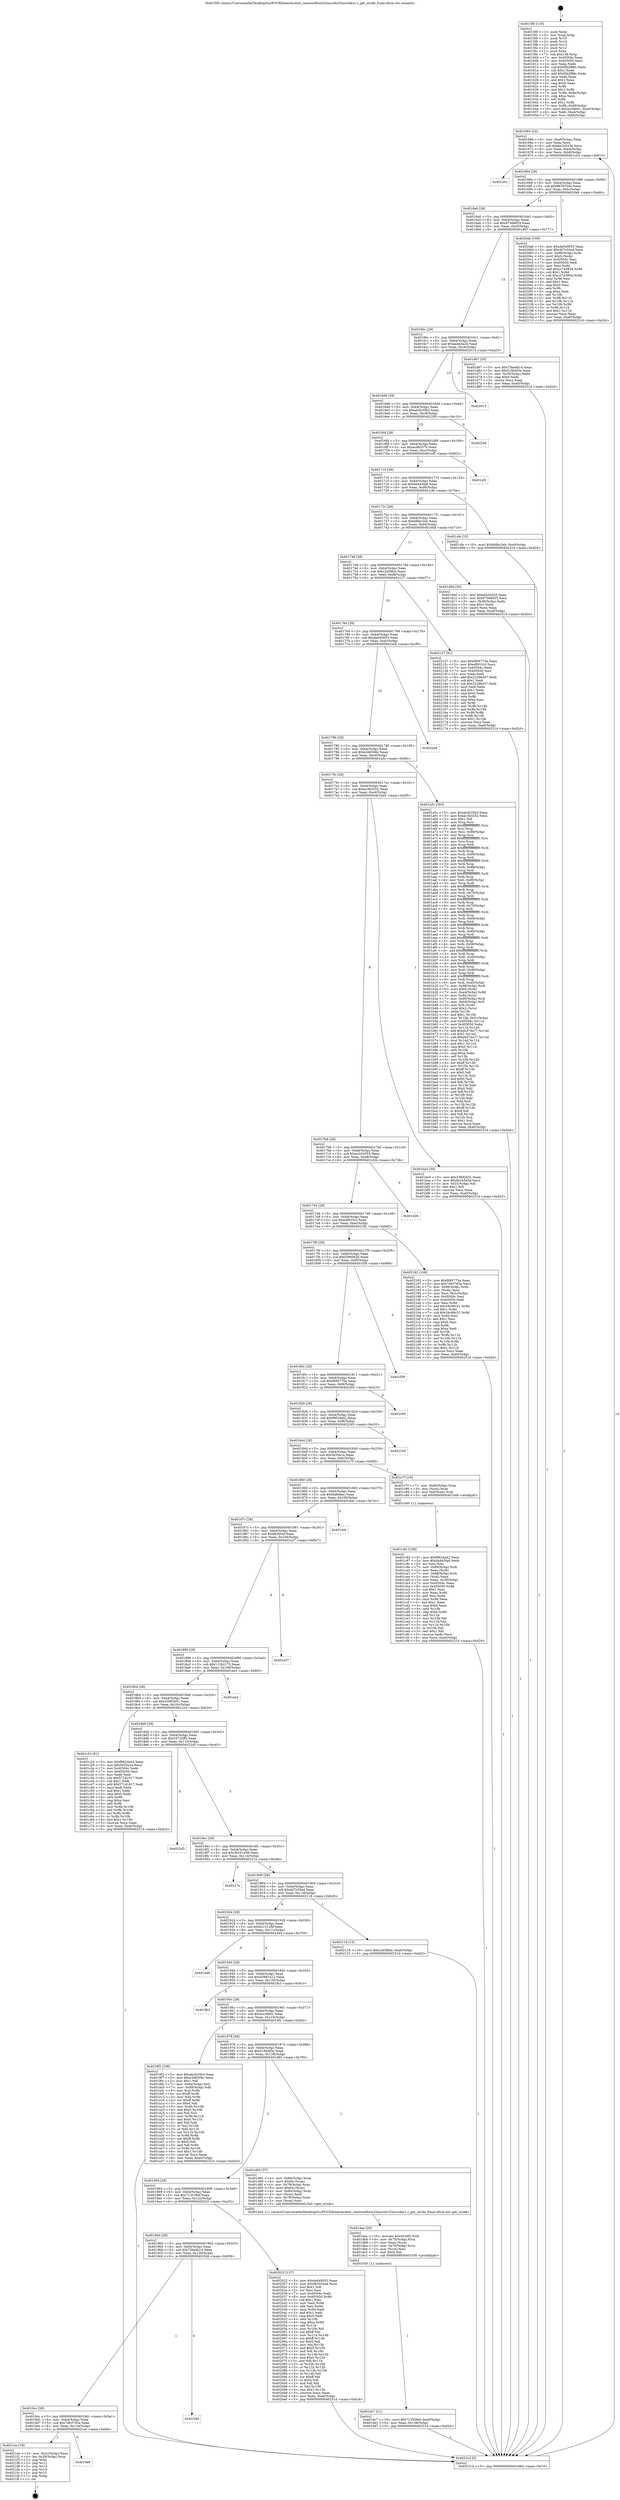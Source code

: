 digraph "0x4015f0" {
  label = "0x4015f0 (/mnt/c/Users/mathe/Desktop/tcc/POCII/binaries/extr_reactosdllwin32msvidc32msvideo1.c_get_stride_Final-ollvm.out::main(0))"
  labelloc = "t"
  node[shape=record]

  Entry [label="",width=0.3,height=0.3,shape=circle,fillcolor=black,style=filled]
  "0x401664" [label="{
     0x401664 [32]\l
     | [instrs]\l
     &nbsp;&nbsp;0x401664 \<+6\>: mov -0xa0(%rbp),%eax\l
     &nbsp;&nbsp;0x40166a \<+2\>: mov %eax,%ecx\l
     &nbsp;&nbsp;0x40166c \<+6\>: sub $0x8a1b543d,%ecx\l
     &nbsp;&nbsp;0x401672 \<+6\>: mov %eax,-0xb4(%rbp)\l
     &nbsp;&nbsp;0x401678 \<+6\>: mov %ecx,-0xb8(%rbp)\l
     &nbsp;&nbsp;0x40167e \<+6\>: je 0000000000401c03 \<main+0x613\>\l
  }"]
  "0x401c03" [label="{
     0x401c03\l
  }", style=dashed]
  "0x401684" [label="{
     0x401684 [28]\l
     | [instrs]\l
     &nbsp;&nbsp;0x401684 \<+5\>: jmp 0000000000401689 \<main+0x99\>\l
     &nbsp;&nbsp;0x401689 \<+6\>: mov -0xb4(%rbp),%eax\l
     &nbsp;&nbsp;0x40168f \<+5\>: sub $0x963553a4,%eax\l
     &nbsp;&nbsp;0x401694 \<+6\>: mov %eax,-0xbc(%rbp)\l
     &nbsp;&nbsp;0x40169a \<+6\>: je 00000000004020ab \<main+0xabb\>\l
  }"]
  Exit [label="",width=0.3,height=0.3,shape=circle,fillcolor=black,style=filled,peripheries=2]
  "0x4020ab" [label="{
     0x4020ab [109]\l
     | [instrs]\l
     &nbsp;&nbsp;0x4020ab \<+5\>: mov $0xda040053,%eax\l
     &nbsp;&nbsp;0x4020b0 \<+5\>: mov $0x407c55ed,%ecx\l
     &nbsp;&nbsp;0x4020b5 \<+7\>: mov -0x98(%rbp),%rdx\l
     &nbsp;&nbsp;0x4020bc \<+6\>: movl $0x0,(%rdx)\l
     &nbsp;&nbsp;0x4020c2 \<+7\>: mov 0x40504c,%esi\l
     &nbsp;&nbsp;0x4020c9 \<+7\>: mov 0x405050,%edi\l
     &nbsp;&nbsp;0x4020d0 \<+3\>: mov %esi,%r8d\l
     &nbsp;&nbsp;0x4020d3 \<+7\>: add $0xcc743934,%r8d\l
     &nbsp;&nbsp;0x4020da \<+4\>: sub $0x1,%r8d\l
     &nbsp;&nbsp;0x4020de \<+7\>: sub $0xcc743934,%r8d\l
     &nbsp;&nbsp;0x4020e5 \<+4\>: imul %r8d,%esi\l
     &nbsp;&nbsp;0x4020e9 \<+3\>: and $0x1,%esi\l
     &nbsp;&nbsp;0x4020ec \<+3\>: cmp $0x0,%esi\l
     &nbsp;&nbsp;0x4020ef \<+4\>: sete %r9b\l
     &nbsp;&nbsp;0x4020f3 \<+3\>: cmp $0xa,%edi\l
     &nbsp;&nbsp;0x4020f6 \<+4\>: setl %r10b\l
     &nbsp;&nbsp;0x4020fa \<+3\>: mov %r9b,%r11b\l
     &nbsp;&nbsp;0x4020fd \<+3\>: and %r10b,%r11b\l
     &nbsp;&nbsp;0x402100 \<+3\>: xor %r10b,%r9b\l
     &nbsp;&nbsp;0x402103 \<+3\>: or %r9b,%r11b\l
     &nbsp;&nbsp;0x402106 \<+4\>: test $0x1,%r11b\l
     &nbsp;&nbsp;0x40210a \<+3\>: cmovne %ecx,%eax\l
     &nbsp;&nbsp;0x40210d \<+6\>: mov %eax,-0xa0(%rbp)\l
     &nbsp;&nbsp;0x402113 \<+5\>: jmp 000000000040231d \<main+0xd2d\>\l
  }"]
  "0x4016a0" [label="{
     0x4016a0 [28]\l
     | [instrs]\l
     &nbsp;&nbsp;0x4016a0 \<+5\>: jmp 00000000004016a5 \<main+0xb5\>\l
     &nbsp;&nbsp;0x4016a5 \<+6\>: mov -0xb4(%rbp),%eax\l
     &nbsp;&nbsp;0x4016ab \<+5\>: sub $0x97568653,%eax\l
     &nbsp;&nbsp;0x4016b0 \<+6\>: mov %eax,-0xc0(%rbp)\l
     &nbsp;&nbsp;0x4016b6 \<+6\>: je 0000000000401d67 \<main+0x777\>\l
  }"]
  "0x4019e8" [label="{
     0x4019e8\l
  }", style=dashed]
  "0x401d67" [label="{
     0x401d67 [30]\l
     | [instrs]\l
     &nbsp;&nbsp;0x401d67 \<+5\>: mov $0x75be4b14,%eax\l
     &nbsp;&nbsp;0x401d6c \<+5\>: mov $0x516b4f3e,%ecx\l
     &nbsp;&nbsp;0x401d71 \<+3\>: mov -0x30(%rbp),%edx\l
     &nbsp;&nbsp;0x401d74 \<+3\>: cmp $0x0,%edx\l
     &nbsp;&nbsp;0x401d77 \<+3\>: cmove %ecx,%eax\l
     &nbsp;&nbsp;0x401d7a \<+6\>: mov %eax,-0xa0(%rbp)\l
     &nbsp;&nbsp;0x401d80 \<+5\>: jmp 000000000040231d \<main+0xd2d\>\l
  }"]
  "0x4016bc" [label="{
     0x4016bc [28]\l
     | [instrs]\l
     &nbsp;&nbsp;0x4016bc \<+5\>: jmp 00000000004016c1 \<main+0xd1\>\l
     &nbsp;&nbsp;0x4016c1 \<+6\>: mov -0xb4(%rbp),%eax\l
     &nbsp;&nbsp;0x4016c7 \<+5\>: sub $0xaa4b3a2b,%eax\l
     &nbsp;&nbsp;0x4016cc \<+6\>: mov %eax,-0xc4(%rbp)\l
     &nbsp;&nbsp;0x4016d2 \<+6\>: je 0000000000402013 \<main+0xa23\>\l
  }"]
  "0x4021ee" [label="{
     0x4021ee [18]\l
     | [instrs]\l
     &nbsp;&nbsp;0x4021ee \<+3\>: mov -0x2c(%rbp),%eax\l
     &nbsp;&nbsp;0x4021f1 \<+4\>: lea -0x28(%rbp),%rsp\l
     &nbsp;&nbsp;0x4021f5 \<+1\>: pop %rbx\l
     &nbsp;&nbsp;0x4021f6 \<+2\>: pop %r12\l
     &nbsp;&nbsp;0x4021f8 \<+2\>: pop %r13\l
     &nbsp;&nbsp;0x4021fa \<+2\>: pop %r14\l
     &nbsp;&nbsp;0x4021fc \<+2\>: pop %r15\l
     &nbsp;&nbsp;0x4021fe \<+1\>: pop %rbp\l
     &nbsp;&nbsp;0x4021ff \<+1\>: ret\l
  }"]
  "0x402013" [label="{
     0x402013\l
  }", style=dashed]
  "0x4016d8" [label="{
     0x4016d8 [28]\l
     | [instrs]\l
     &nbsp;&nbsp;0x4016d8 \<+5\>: jmp 00000000004016dd \<main+0xed\>\l
     &nbsp;&nbsp;0x4016dd \<+6\>: mov -0xb4(%rbp),%eax\l
     &nbsp;&nbsp;0x4016e3 \<+5\>: sub $0xab2b35b3,%eax\l
     &nbsp;&nbsp;0x4016e8 \<+6\>: mov %eax,-0xc8(%rbp)\l
     &nbsp;&nbsp;0x4016ee \<+6\>: je 0000000000402200 \<main+0xc10\>\l
  }"]
  "0x4019cc" [label="{
     0x4019cc [28]\l
     | [instrs]\l
     &nbsp;&nbsp;0x4019cc \<+5\>: jmp 00000000004019d1 \<main+0x3e1\>\l
     &nbsp;&nbsp;0x4019d1 \<+6\>: mov -0xb4(%rbp),%eax\l
     &nbsp;&nbsp;0x4019d7 \<+5\>: sub $0x7d63763a,%eax\l
     &nbsp;&nbsp;0x4019dc \<+6\>: mov %eax,-0x134(%rbp)\l
     &nbsp;&nbsp;0x4019e2 \<+6\>: je 00000000004021ee \<main+0xbfe\>\l
  }"]
  "0x402200" [label="{
     0x402200\l
  }", style=dashed]
  "0x4016f4" [label="{
     0x4016f4 [28]\l
     | [instrs]\l
     &nbsp;&nbsp;0x4016f4 \<+5\>: jmp 00000000004016f9 \<main+0x109\>\l
     &nbsp;&nbsp;0x4016f9 \<+6\>: mov -0xb4(%rbp),%eax\l
     &nbsp;&nbsp;0x4016ff \<+5\>: sub $0xacdb537b,%eax\l
     &nbsp;&nbsp;0x401704 \<+6\>: mov %eax,-0xcc(%rbp)\l
     &nbsp;&nbsp;0x40170a \<+6\>: je 0000000000401ef2 \<main+0x902\>\l
  }"]
  "0x401f49" [label="{
     0x401f49\l
  }", style=dashed]
  "0x401ef2" [label="{
     0x401ef2\l
  }", style=dashed]
  "0x401710" [label="{
     0x401710 [28]\l
     | [instrs]\l
     &nbsp;&nbsp;0x401710 \<+5\>: jmp 0000000000401715 \<main+0x125\>\l
     &nbsp;&nbsp;0x401715 \<+6\>: mov -0xb4(%rbp),%eax\l
     &nbsp;&nbsp;0x40171b \<+5\>: sub $0xbb443fa8,%eax\l
     &nbsp;&nbsp;0x401720 \<+6\>: mov %eax,-0xd0(%rbp)\l
     &nbsp;&nbsp;0x401726 \<+6\>: je 0000000000401cfe \<main+0x70e\>\l
  }"]
  "0x4019b0" [label="{
     0x4019b0 [28]\l
     | [instrs]\l
     &nbsp;&nbsp;0x4019b0 \<+5\>: jmp 00000000004019b5 \<main+0x3c5\>\l
     &nbsp;&nbsp;0x4019b5 \<+6\>: mov -0xb4(%rbp),%eax\l
     &nbsp;&nbsp;0x4019bb \<+5\>: sub $0x75be4b14,%eax\l
     &nbsp;&nbsp;0x4019c0 \<+6\>: mov %eax,-0x130(%rbp)\l
     &nbsp;&nbsp;0x4019c6 \<+6\>: je 0000000000401f49 \<main+0x959\>\l
  }"]
  "0x401cfe" [label="{
     0x401cfe [15]\l
     | [instrs]\l
     &nbsp;&nbsp;0x401cfe \<+10\>: movl $0xbfdbc2eb,-0xa0(%rbp)\l
     &nbsp;&nbsp;0x401d08 \<+5\>: jmp 000000000040231d \<main+0xd2d\>\l
  }"]
  "0x40172c" [label="{
     0x40172c [28]\l
     | [instrs]\l
     &nbsp;&nbsp;0x40172c \<+5\>: jmp 0000000000401731 \<main+0x141\>\l
     &nbsp;&nbsp;0x401731 \<+6\>: mov -0xb4(%rbp),%eax\l
     &nbsp;&nbsp;0x401737 \<+5\>: sub $0xbfdbc2eb,%eax\l
     &nbsp;&nbsp;0x40173c \<+6\>: mov %eax,-0xd4(%rbp)\l
     &nbsp;&nbsp;0x401742 \<+6\>: je 0000000000401d0d \<main+0x71d\>\l
  }"]
  "0x402022" [label="{
     0x402022 [137]\l
     | [instrs]\l
     &nbsp;&nbsp;0x402022 \<+5\>: mov $0xda040053,%eax\l
     &nbsp;&nbsp;0x402027 \<+5\>: mov $0x963553a4,%ecx\l
     &nbsp;&nbsp;0x40202c \<+2\>: mov $0x1,%dl\l
     &nbsp;&nbsp;0x40202e \<+2\>: xor %esi,%esi\l
     &nbsp;&nbsp;0x402030 \<+7\>: mov 0x40504c,%edi\l
     &nbsp;&nbsp;0x402037 \<+8\>: mov 0x405050,%r8d\l
     &nbsp;&nbsp;0x40203f \<+3\>: sub $0x1,%esi\l
     &nbsp;&nbsp;0x402042 \<+3\>: mov %edi,%r9d\l
     &nbsp;&nbsp;0x402045 \<+3\>: add %esi,%r9d\l
     &nbsp;&nbsp;0x402048 \<+4\>: imul %r9d,%edi\l
     &nbsp;&nbsp;0x40204c \<+3\>: and $0x1,%edi\l
     &nbsp;&nbsp;0x40204f \<+3\>: cmp $0x0,%edi\l
     &nbsp;&nbsp;0x402052 \<+4\>: sete %r10b\l
     &nbsp;&nbsp;0x402056 \<+4\>: cmp $0xa,%r8d\l
     &nbsp;&nbsp;0x40205a \<+4\>: setl %r11b\l
     &nbsp;&nbsp;0x40205e \<+3\>: mov %r10b,%bl\l
     &nbsp;&nbsp;0x402061 \<+3\>: xor $0xff,%bl\l
     &nbsp;&nbsp;0x402064 \<+3\>: mov %r11b,%r14b\l
     &nbsp;&nbsp;0x402067 \<+4\>: xor $0xff,%r14b\l
     &nbsp;&nbsp;0x40206b \<+3\>: xor $0x0,%dl\l
     &nbsp;&nbsp;0x40206e \<+3\>: mov %bl,%r15b\l
     &nbsp;&nbsp;0x402071 \<+4\>: and $0x0,%r15b\l
     &nbsp;&nbsp;0x402075 \<+3\>: and %dl,%r10b\l
     &nbsp;&nbsp;0x402078 \<+3\>: mov %r14b,%r12b\l
     &nbsp;&nbsp;0x40207b \<+4\>: and $0x0,%r12b\l
     &nbsp;&nbsp;0x40207f \<+3\>: and %dl,%r11b\l
     &nbsp;&nbsp;0x402082 \<+3\>: or %r10b,%r15b\l
     &nbsp;&nbsp;0x402085 \<+3\>: or %r11b,%r12b\l
     &nbsp;&nbsp;0x402088 \<+3\>: xor %r12b,%r15b\l
     &nbsp;&nbsp;0x40208b \<+3\>: or %r14b,%bl\l
     &nbsp;&nbsp;0x40208e \<+3\>: xor $0xff,%bl\l
     &nbsp;&nbsp;0x402091 \<+3\>: or $0x0,%dl\l
     &nbsp;&nbsp;0x402094 \<+2\>: and %dl,%bl\l
     &nbsp;&nbsp;0x402096 \<+3\>: or %bl,%r15b\l
     &nbsp;&nbsp;0x402099 \<+4\>: test $0x1,%r15b\l
     &nbsp;&nbsp;0x40209d \<+3\>: cmovne %ecx,%eax\l
     &nbsp;&nbsp;0x4020a0 \<+6\>: mov %eax,-0xa0(%rbp)\l
     &nbsp;&nbsp;0x4020a6 \<+5\>: jmp 000000000040231d \<main+0xd2d\>\l
  }"]
  "0x401d0d" [label="{
     0x401d0d [30]\l
     | [instrs]\l
     &nbsp;&nbsp;0x401d0d \<+5\>: mov $0xecb54555,%eax\l
     &nbsp;&nbsp;0x401d12 \<+5\>: mov $0x97568653,%ecx\l
     &nbsp;&nbsp;0x401d17 \<+3\>: mov -0x30(%rbp),%edx\l
     &nbsp;&nbsp;0x401d1a \<+3\>: cmp $0x1,%edx\l
     &nbsp;&nbsp;0x401d1d \<+3\>: cmovl %ecx,%eax\l
     &nbsp;&nbsp;0x401d20 \<+6\>: mov %eax,-0xa0(%rbp)\l
     &nbsp;&nbsp;0x401d26 \<+5\>: jmp 000000000040231d \<main+0xd2d\>\l
  }"]
  "0x401748" [label="{
     0x401748 [28]\l
     | [instrs]\l
     &nbsp;&nbsp;0x401748 \<+5\>: jmp 000000000040174d \<main+0x15d\>\l
     &nbsp;&nbsp;0x40174d \<+6\>: mov -0xb4(%rbp),%eax\l
     &nbsp;&nbsp;0x401753 \<+5\>: sub $0xc2458fce,%eax\l
     &nbsp;&nbsp;0x401758 \<+6\>: mov %eax,-0xd8(%rbp)\l
     &nbsp;&nbsp;0x40175e \<+6\>: je 0000000000402127 \<main+0xb37\>\l
  }"]
  "0x401dc7" [label="{
     0x401dc7 [21]\l
     | [instrs]\l
     &nbsp;&nbsp;0x401dc7 \<+10\>: movl $0x713539ef,-0xa0(%rbp)\l
     &nbsp;&nbsp;0x401dd1 \<+6\>: mov %eax,-0x138(%rbp)\l
     &nbsp;&nbsp;0x401dd7 \<+5\>: jmp 000000000040231d \<main+0xd2d\>\l
  }"]
  "0x402127" [label="{
     0x402127 [91]\l
     | [instrs]\l
     &nbsp;&nbsp;0x402127 \<+5\>: mov $0xf695775a,%eax\l
     &nbsp;&nbsp;0x40212c \<+5\>: mov $0xef001fc3,%ecx\l
     &nbsp;&nbsp;0x402131 \<+7\>: mov 0x40504c,%edx\l
     &nbsp;&nbsp;0x402138 \<+7\>: mov 0x405050,%esi\l
     &nbsp;&nbsp;0x40213f \<+2\>: mov %edx,%edi\l
     &nbsp;&nbsp;0x402141 \<+6\>: add $0x22296d37,%edi\l
     &nbsp;&nbsp;0x402147 \<+3\>: sub $0x1,%edi\l
     &nbsp;&nbsp;0x40214a \<+6\>: sub $0x22296d37,%edi\l
     &nbsp;&nbsp;0x402150 \<+3\>: imul %edi,%edx\l
     &nbsp;&nbsp;0x402153 \<+3\>: and $0x1,%edx\l
     &nbsp;&nbsp;0x402156 \<+3\>: cmp $0x0,%edx\l
     &nbsp;&nbsp;0x402159 \<+4\>: sete %r8b\l
     &nbsp;&nbsp;0x40215d \<+3\>: cmp $0xa,%esi\l
     &nbsp;&nbsp;0x402160 \<+4\>: setl %r9b\l
     &nbsp;&nbsp;0x402164 \<+3\>: mov %r8b,%r10b\l
     &nbsp;&nbsp;0x402167 \<+3\>: and %r9b,%r10b\l
     &nbsp;&nbsp;0x40216a \<+3\>: xor %r9b,%r8b\l
     &nbsp;&nbsp;0x40216d \<+3\>: or %r8b,%r10b\l
     &nbsp;&nbsp;0x402170 \<+4\>: test $0x1,%r10b\l
     &nbsp;&nbsp;0x402174 \<+3\>: cmovne %ecx,%eax\l
     &nbsp;&nbsp;0x402177 \<+6\>: mov %eax,-0xa0(%rbp)\l
     &nbsp;&nbsp;0x40217d \<+5\>: jmp 000000000040231d \<main+0xd2d\>\l
  }"]
  "0x401764" [label="{
     0x401764 [28]\l
     | [instrs]\l
     &nbsp;&nbsp;0x401764 \<+5\>: jmp 0000000000401769 \<main+0x179\>\l
     &nbsp;&nbsp;0x401769 \<+6\>: mov -0xb4(%rbp),%eax\l
     &nbsp;&nbsp;0x40176f \<+5\>: sub $0xda040053,%eax\l
     &nbsp;&nbsp;0x401774 \<+6\>: mov %eax,-0xdc(%rbp)\l
     &nbsp;&nbsp;0x40177a \<+6\>: je 00000000004022e9 \<main+0xcf9\>\l
  }"]
  "0x401daa" [label="{
     0x401daa [29]\l
     | [instrs]\l
     &nbsp;&nbsp;0x401daa \<+10\>: movabs $0x4030f2,%rdi\l
     &nbsp;&nbsp;0x401db4 \<+4\>: mov -0x70(%rbp),%rcx\l
     &nbsp;&nbsp;0x401db8 \<+2\>: mov %eax,(%rcx)\l
     &nbsp;&nbsp;0x401dba \<+4\>: mov -0x70(%rbp),%rcx\l
     &nbsp;&nbsp;0x401dbe \<+2\>: mov (%rcx),%esi\l
     &nbsp;&nbsp;0x401dc0 \<+2\>: mov $0x0,%al\l
     &nbsp;&nbsp;0x401dc2 \<+5\>: call 0000000000401030 \<printf@plt\>\l
     | [calls]\l
     &nbsp;&nbsp;0x401030 \{1\} (unknown)\l
  }"]
  "0x4022e9" [label="{
     0x4022e9\l
  }", style=dashed]
  "0x401780" [label="{
     0x401780 [28]\l
     | [instrs]\l
     &nbsp;&nbsp;0x401780 \<+5\>: jmp 0000000000401785 \<main+0x195\>\l
     &nbsp;&nbsp;0x401785 \<+6\>: mov -0xb4(%rbp),%eax\l
     &nbsp;&nbsp;0x40178b \<+5\>: sub $0xe3d6506c,%eax\l
     &nbsp;&nbsp;0x401790 \<+6\>: mov %eax,-0xe0(%rbp)\l
     &nbsp;&nbsp;0x401796 \<+6\>: je 0000000000401a5c \<main+0x46c\>\l
  }"]
  "0x401994" [label="{
     0x401994 [28]\l
     | [instrs]\l
     &nbsp;&nbsp;0x401994 \<+5\>: jmp 0000000000401999 \<main+0x3a9\>\l
     &nbsp;&nbsp;0x401999 \<+6\>: mov -0xb4(%rbp),%eax\l
     &nbsp;&nbsp;0x40199f \<+5\>: sub $0x713539ef,%eax\l
     &nbsp;&nbsp;0x4019a4 \<+6\>: mov %eax,-0x12c(%rbp)\l
     &nbsp;&nbsp;0x4019aa \<+6\>: je 0000000000402022 \<main+0xa32\>\l
  }"]
  "0x401a5c" [label="{
     0x401a5c [393]\l
     | [instrs]\l
     &nbsp;&nbsp;0x401a5c \<+5\>: mov $0xab2b35b3,%eax\l
     &nbsp;&nbsp;0x401a61 \<+5\>: mov $0xec3b3252,%ecx\l
     &nbsp;&nbsp;0x401a66 \<+2\>: mov $0x1,%dl\l
     &nbsp;&nbsp;0x401a68 \<+3\>: mov %rsp,%rsi\l
     &nbsp;&nbsp;0x401a6b \<+4\>: add $0xfffffffffffffff0,%rsi\l
     &nbsp;&nbsp;0x401a6f \<+3\>: mov %rsi,%rsp\l
     &nbsp;&nbsp;0x401a72 \<+7\>: mov %rsi,-0x98(%rbp)\l
     &nbsp;&nbsp;0x401a79 \<+3\>: mov %rsp,%rsi\l
     &nbsp;&nbsp;0x401a7c \<+4\>: add $0xfffffffffffffff0,%rsi\l
     &nbsp;&nbsp;0x401a80 \<+3\>: mov %rsi,%rsp\l
     &nbsp;&nbsp;0x401a83 \<+3\>: mov %rsp,%rdi\l
     &nbsp;&nbsp;0x401a86 \<+4\>: add $0xfffffffffffffff0,%rdi\l
     &nbsp;&nbsp;0x401a8a \<+3\>: mov %rdi,%rsp\l
     &nbsp;&nbsp;0x401a8d \<+7\>: mov %rdi,-0x90(%rbp)\l
     &nbsp;&nbsp;0x401a94 \<+3\>: mov %rsp,%rdi\l
     &nbsp;&nbsp;0x401a97 \<+4\>: add $0xfffffffffffffff0,%rdi\l
     &nbsp;&nbsp;0x401a9b \<+3\>: mov %rdi,%rsp\l
     &nbsp;&nbsp;0x401a9e \<+7\>: mov %rdi,-0x88(%rbp)\l
     &nbsp;&nbsp;0x401aa5 \<+3\>: mov %rsp,%rdi\l
     &nbsp;&nbsp;0x401aa8 \<+4\>: add $0xfffffffffffffff0,%rdi\l
     &nbsp;&nbsp;0x401aac \<+3\>: mov %rdi,%rsp\l
     &nbsp;&nbsp;0x401aaf \<+4\>: mov %rdi,-0x80(%rbp)\l
     &nbsp;&nbsp;0x401ab3 \<+3\>: mov %rsp,%rdi\l
     &nbsp;&nbsp;0x401ab6 \<+4\>: add $0xfffffffffffffff0,%rdi\l
     &nbsp;&nbsp;0x401aba \<+3\>: mov %rdi,%rsp\l
     &nbsp;&nbsp;0x401abd \<+4\>: mov %rdi,-0x78(%rbp)\l
     &nbsp;&nbsp;0x401ac1 \<+3\>: mov %rsp,%rdi\l
     &nbsp;&nbsp;0x401ac4 \<+4\>: add $0xfffffffffffffff0,%rdi\l
     &nbsp;&nbsp;0x401ac8 \<+3\>: mov %rdi,%rsp\l
     &nbsp;&nbsp;0x401acb \<+4\>: mov %rdi,-0x70(%rbp)\l
     &nbsp;&nbsp;0x401acf \<+3\>: mov %rsp,%rdi\l
     &nbsp;&nbsp;0x401ad2 \<+4\>: add $0xfffffffffffffff0,%rdi\l
     &nbsp;&nbsp;0x401ad6 \<+3\>: mov %rdi,%rsp\l
     &nbsp;&nbsp;0x401ad9 \<+4\>: mov %rdi,-0x68(%rbp)\l
     &nbsp;&nbsp;0x401add \<+3\>: mov %rsp,%rdi\l
     &nbsp;&nbsp;0x401ae0 \<+4\>: add $0xfffffffffffffff0,%rdi\l
     &nbsp;&nbsp;0x401ae4 \<+3\>: mov %rdi,%rsp\l
     &nbsp;&nbsp;0x401ae7 \<+4\>: mov %rdi,-0x60(%rbp)\l
     &nbsp;&nbsp;0x401aeb \<+3\>: mov %rsp,%rdi\l
     &nbsp;&nbsp;0x401aee \<+4\>: add $0xfffffffffffffff0,%rdi\l
     &nbsp;&nbsp;0x401af2 \<+3\>: mov %rdi,%rsp\l
     &nbsp;&nbsp;0x401af5 \<+4\>: mov %rdi,-0x58(%rbp)\l
     &nbsp;&nbsp;0x401af9 \<+3\>: mov %rsp,%rdi\l
     &nbsp;&nbsp;0x401afc \<+4\>: add $0xfffffffffffffff0,%rdi\l
     &nbsp;&nbsp;0x401b00 \<+3\>: mov %rdi,%rsp\l
     &nbsp;&nbsp;0x401b03 \<+4\>: mov %rdi,-0x50(%rbp)\l
     &nbsp;&nbsp;0x401b07 \<+3\>: mov %rsp,%rdi\l
     &nbsp;&nbsp;0x401b0a \<+4\>: add $0xfffffffffffffff0,%rdi\l
     &nbsp;&nbsp;0x401b0e \<+3\>: mov %rdi,%rsp\l
     &nbsp;&nbsp;0x401b11 \<+4\>: mov %rdi,-0x48(%rbp)\l
     &nbsp;&nbsp;0x401b15 \<+3\>: mov %rsp,%rdi\l
     &nbsp;&nbsp;0x401b18 \<+4\>: add $0xfffffffffffffff0,%rdi\l
     &nbsp;&nbsp;0x401b1c \<+3\>: mov %rdi,%rsp\l
     &nbsp;&nbsp;0x401b1f \<+4\>: mov %rdi,-0x40(%rbp)\l
     &nbsp;&nbsp;0x401b23 \<+7\>: mov -0x98(%rbp),%rdi\l
     &nbsp;&nbsp;0x401b2a \<+6\>: movl $0x0,(%rdi)\l
     &nbsp;&nbsp;0x401b30 \<+7\>: mov -0xa4(%rbp),%r8d\l
     &nbsp;&nbsp;0x401b37 \<+3\>: mov %r8d,(%rsi)\l
     &nbsp;&nbsp;0x401b3a \<+7\>: mov -0x90(%rbp),%rdi\l
     &nbsp;&nbsp;0x401b41 \<+7\>: mov -0xb0(%rbp),%r9\l
     &nbsp;&nbsp;0x401b48 \<+3\>: mov %r9,(%rdi)\l
     &nbsp;&nbsp;0x401b4b \<+3\>: cmpl $0x2,(%rsi)\l
     &nbsp;&nbsp;0x401b4e \<+4\>: setne %r10b\l
     &nbsp;&nbsp;0x401b52 \<+4\>: and $0x1,%r10b\l
     &nbsp;&nbsp;0x401b56 \<+4\>: mov %r10b,-0x31(%rbp)\l
     &nbsp;&nbsp;0x401b5a \<+8\>: mov 0x40504c,%r11d\l
     &nbsp;&nbsp;0x401b62 \<+7\>: mov 0x405050,%ebx\l
     &nbsp;&nbsp;0x401b69 \<+3\>: mov %r11d,%r14d\l
     &nbsp;&nbsp;0x401b6c \<+7\>: add $0xeb574a77,%r14d\l
     &nbsp;&nbsp;0x401b73 \<+4\>: sub $0x1,%r14d\l
     &nbsp;&nbsp;0x401b77 \<+7\>: sub $0xeb574a77,%r14d\l
     &nbsp;&nbsp;0x401b7e \<+4\>: imul %r14d,%r11d\l
     &nbsp;&nbsp;0x401b82 \<+4\>: and $0x1,%r11d\l
     &nbsp;&nbsp;0x401b86 \<+4\>: cmp $0x0,%r11d\l
     &nbsp;&nbsp;0x401b8a \<+4\>: sete %r10b\l
     &nbsp;&nbsp;0x401b8e \<+3\>: cmp $0xa,%ebx\l
     &nbsp;&nbsp;0x401b91 \<+4\>: setl %r15b\l
     &nbsp;&nbsp;0x401b95 \<+3\>: mov %r10b,%r12b\l
     &nbsp;&nbsp;0x401b98 \<+4\>: xor $0xff,%r12b\l
     &nbsp;&nbsp;0x401b9c \<+3\>: mov %r15b,%r13b\l
     &nbsp;&nbsp;0x401b9f \<+4\>: xor $0xff,%r13b\l
     &nbsp;&nbsp;0x401ba3 \<+3\>: xor $0x0,%dl\l
     &nbsp;&nbsp;0x401ba6 \<+3\>: mov %r12b,%sil\l
     &nbsp;&nbsp;0x401ba9 \<+4\>: and $0x0,%sil\l
     &nbsp;&nbsp;0x401bad \<+3\>: and %dl,%r10b\l
     &nbsp;&nbsp;0x401bb0 \<+3\>: mov %r13b,%dil\l
     &nbsp;&nbsp;0x401bb3 \<+4\>: and $0x0,%dil\l
     &nbsp;&nbsp;0x401bb7 \<+3\>: and %dl,%r15b\l
     &nbsp;&nbsp;0x401bba \<+3\>: or %r10b,%sil\l
     &nbsp;&nbsp;0x401bbd \<+3\>: or %r15b,%dil\l
     &nbsp;&nbsp;0x401bc0 \<+3\>: xor %dil,%sil\l
     &nbsp;&nbsp;0x401bc3 \<+3\>: or %r13b,%r12b\l
     &nbsp;&nbsp;0x401bc6 \<+4\>: xor $0xff,%r12b\l
     &nbsp;&nbsp;0x401bca \<+3\>: or $0x0,%dl\l
     &nbsp;&nbsp;0x401bcd \<+3\>: and %dl,%r12b\l
     &nbsp;&nbsp;0x401bd0 \<+3\>: or %r12b,%sil\l
     &nbsp;&nbsp;0x401bd3 \<+4\>: test $0x1,%sil\l
     &nbsp;&nbsp;0x401bd7 \<+3\>: cmovne %ecx,%eax\l
     &nbsp;&nbsp;0x401bda \<+6\>: mov %eax,-0xa0(%rbp)\l
     &nbsp;&nbsp;0x401be0 \<+5\>: jmp 000000000040231d \<main+0xd2d\>\l
  }"]
  "0x40179c" [label="{
     0x40179c [28]\l
     | [instrs]\l
     &nbsp;&nbsp;0x40179c \<+5\>: jmp 00000000004017a1 \<main+0x1b1\>\l
     &nbsp;&nbsp;0x4017a1 \<+6\>: mov -0xb4(%rbp),%eax\l
     &nbsp;&nbsp;0x4017a7 \<+5\>: sub $0xec3b3252,%eax\l
     &nbsp;&nbsp;0x4017ac \<+6\>: mov %eax,-0xe4(%rbp)\l
     &nbsp;&nbsp;0x4017b2 \<+6\>: je 0000000000401be5 \<main+0x5f5\>\l
  }"]
  "0x401d85" [label="{
     0x401d85 [37]\l
     | [instrs]\l
     &nbsp;&nbsp;0x401d85 \<+4\>: mov -0x80(%rbp),%rax\l
     &nbsp;&nbsp;0x401d89 \<+6\>: movl $0x64,(%rax)\l
     &nbsp;&nbsp;0x401d8f \<+4\>: mov -0x78(%rbp),%rax\l
     &nbsp;&nbsp;0x401d93 \<+6\>: movl $0x64,(%rax)\l
     &nbsp;&nbsp;0x401d99 \<+4\>: mov -0x80(%rbp),%rax\l
     &nbsp;&nbsp;0x401d9d \<+2\>: mov (%rax),%edi\l
     &nbsp;&nbsp;0x401d9f \<+4\>: mov -0x78(%rbp),%rax\l
     &nbsp;&nbsp;0x401da3 \<+2\>: mov (%rax),%esi\l
     &nbsp;&nbsp;0x401da5 \<+5\>: call 00000000004015a0 \<get_stride\>\l
     | [calls]\l
     &nbsp;&nbsp;0x4015a0 \{1\} (/mnt/c/Users/mathe/Desktop/tcc/POCII/binaries/extr_reactosdllwin32msvidc32msvideo1.c_get_stride_Final-ollvm.out::get_stride)\l
  }"]
  "0x401be5" [label="{
     0x401be5 [30]\l
     | [instrs]\l
     &nbsp;&nbsp;0x401be5 \<+5\>: mov $0x23892b51,%eax\l
     &nbsp;&nbsp;0x401bea \<+5\>: mov $0x8a1b543d,%ecx\l
     &nbsp;&nbsp;0x401bef \<+3\>: mov -0x31(%rbp),%dl\l
     &nbsp;&nbsp;0x401bf2 \<+3\>: test $0x1,%dl\l
     &nbsp;&nbsp;0x401bf5 \<+3\>: cmovne %ecx,%eax\l
     &nbsp;&nbsp;0x401bf8 \<+6\>: mov %eax,-0xa0(%rbp)\l
     &nbsp;&nbsp;0x401bfe \<+5\>: jmp 000000000040231d \<main+0xd2d\>\l
  }"]
  "0x4017b8" [label="{
     0x4017b8 [28]\l
     | [instrs]\l
     &nbsp;&nbsp;0x4017b8 \<+5\>: jmp 00000000004017bd \<main+0x1cd\>\l
     &nbsp;&nbsp;0x4017bd \<+6\>: mov -0xb4(%rbp),%eax\l
     &nbsp;&nbsp;0x4017c3 \<+5\>: sub $0xecb54555,%eax\l
     &nbsp;&nbsp;0x4017c8 \<+6\>: mov %eax,-0xe8(%rbp)\l
     &nbsp;&nbsp;0x4017ce \<+6\>: je 0000000000401d2b \<main+0x73b\>\l
  }"]
  "0x401c92" [label="{
     0x401c92 [108]\l
     | [instrs]\l
     &nbsp;&nbsp;0x401c92 \<+5\>: mov $0xf9624a42,%ecx\l
     &nbsp;&nbsp;0x401c97 \<+5\>: mov $0xbb443fa8,%edx\l
     &nbsp;&nbsp;0x401c9c \<+2\>: xor %esi,%esi\l
     &nbsp;&nbsp;0x401c9e \<+7\>: mov -0x88(%rbp),%rdi\l
     &nbsp;&nbsp;0x401ca5 \<+2\>: mov %eax,(%rdi)\l
     &nbsp;&nbsp;0x401ca7 \<+7\>: mov -0x88(%rbp),%rdi\l
     &nbsp;&nbsp;0x401cae \<+2\>: mov (%rdi),%eax\l
     &nbsp;&nbsp;0x401cb0 \<+3\>: mov %eax,-0x30(%rbp)\l
     &nbsp;&nbsp;0x401cb3 \<+7\>: mov 0x40504c,%eax\l
     &nbsp;&nbsp;0x401cba \<+8\>: mov 0x405050,%r8d\l
     &nbsp;&nbsp;0x401cc2 \<+3\>: sub $0x1,%esi\l
     &nbsp;&nbsp;0x401cc5 \<+3\>: mov %eax,%r9d\l
     &nbsp;&nbsp;0x401cc8 \<+3\>: add %esi,%r9d\l
     &nbsp;&nbsp;0x401ccb \<+4\>: imul %r9d,%eax\l
     &nbsp;&nbsp;0x401ccf \<+3\>: and $0x1,%eax\l
     &nbsp;&nbsp;0x401cd2 \<+3\>: cmp $0x0,%eax\l
     &nbsp;&nbsp;0x401cd5 \<+4\>: sete %r10b\l
     &nbsp;&nbsp;0x401cd9 \<+4\>: cmp $0xa,%r8d\l
     &nbsp;&nbsp;0x401cdd \<+4\>: setl %r11b\l
     &nbsp;&nbsp;0x401ce1 \<+3\>: mov %r10b,%bl\l
     &nbsp;&nbsp;0x401ce4 \<+3\>: and %r11b,%bl\l
     &nbsp;&nbsp;0x401ce7 \<+3\>: xor %r11b,%r10b\l
     &nbsp;&nbsp;0x401cea \<+3\>: or %r10b,%bl\l
     &nbsp;&nbsp;0x401ced \<+3\>: test $0x1,%bl\l
     &nbsp;&nbsp;0x401cf0 \<+3\>: cmovne %edx,%ecx\l
     &nbsp;&nbsp;0x401cf3 \<+6\>: mov %ecx,-0xa0(%rbp)\l
     &nbsp;&nbsp;0x401cf9 \<+5\>: jmp 000000000040231d \<main+0xd2d\>\l
  }"]
  "0x401d2b" [label="{
     0x401d2b\l
  }", style=dashed]
  "0x4017d4" [label="{
     0x4017d4 [28]\l
     | [instrs]\l
     &nbsp;&nbsp;0x4017d4 \<+5\>: jmp 00000000004017d9 \<main+0x1e9\>\l
     &nbsp;&nbsp;0x4017d9 \<+6\>: mov -0xb4(%rbp),%eax\l
     &nbsp;&nbsp;0x4017df \<+5\>: sub $0xef001fc3,%eax\l
     &nbsp;&nbsp;0x4017e4 \<+6\>: mov %eax,-0xec(%rbp)\l
     &nbsp;&nbsp;0x4017ea \<+6\>: je 0000000000402182 \<main+0xb92\>\l
  }"]
  "0x4015f0" [label="{
     0x4015f0 [116]\l
     | [instrs]\l
     &nbsp;&nbsp;0x4015f0 \<+1\>: push %rbp\l
     &nbsp;&nbsp;0x4015f1 \<+3\>: mov %rsp,%rbp\l
     &nbsp;&nbsp;0x4015f4 \<+2\>: push %r15\l
     &nbsp;&nbsp;0x4015f6 \<+2\>: push %r14\l
     &nbsp;&nbsp;0x4015f8 \<+2\>: push %r13\l
     &nbsp;&nbsp;0x4015fa \<+2\>: push %r12\l
     &nbsp;&nbsp;0x4015fc \<+1\>: push %rbx\l
     &nbsp;&nbsp;0x4015fd \<+7\>: sub $0x138,%rsp\l
     &nbsp;&nbsp;0x401604 \<+7\>: mov 0x40504c,%eax\l
     &nbsp;&nbsp;0x40160b \<+7\>: mov 0x405050,%ecx\l
     &nbsp;&nbsp;0x401612 \<+2\>: mov %eax,%edx\l
     &nbsp;&nbsp;0x401614 \<+6\>: sub $0xf5b2f88c,%edx\l
     &nbsp;&nbsp;0x40161a \<+3\>: sub $0x1,%edx\l
     &nbsp;&nbsp;0x40161d \<+6\>: add $0xf5b2f88c,%edx\l
     &nbsp;&nbsp;0x401623 \<+3\>: imul %edx,%eax\l
     &nbsp;&nbsp;0x401626 \<+3\>: and $0x1,%eax\l
     &nbsp;&nbsp;0x401629 \<+3\>: cmp $0x0,%eax\l
     &nbsp;&nbsp;0x40162c \<+4\>: sete %r8b\l
     &nbsp;&nbsp;0x401630 \<+4\>: and $0x1,%r8b\l
     &nbsp;&nbsp;0x401634 \<+7\>: mov %r8b,-0x9a(%rbp)\l
     &nbsp;&nbsp;0x40163b \<+3\>: cmp $0xa,%ecx\l
     &nbsp;&nbsp;0x40163e \<+4\>: setl %r8b\l
     &nbsp;&nbsp;0x401642 \<+4\>: and $0x1,%r8b\l
     &nbsp;&nbsp;0x401646 \<+7\>: mov %r8b,-0x99(%rbp)\l
     &nbsp;&nbsp;0x40164d \<+10\>: movl $0x4cc0fe91,-0xa0(%rbp)\l
     &nbsp;&nbsp;0x401657 \<+6\>: mov %edi,-0xa4(%rbp)\l
     &nbsp;&nbsp;0x40165d \<+7\>: mov %rsi,-0xb0(%rbp)\l
  }"]
  "0x402182" [label="{
     0x402182 [108]\l
     | [instrs]\l
     &nbsp;&nbsp;0x402182 \<+5\>: mov $0xf695775a,%eax\l
     &nbsp;&nbsp;0x402187 \<+5\>: mov $0x7d63763a,%ecx\l
     &nbsp;&nbsp;0x40218c \<+7\>: mov -0x98(%rbp),%rdx\l
     &nbsp;&nbsp;0x402193 \<+2\>: mov (%rdx),%esi\l
     &nbsp;&nbsp;0x402195 \<+3\>: mov %esi,-0x2c(%rbp)\l
     &nbsp;&nbsp;0x402198 \<+7\>: mov 0x40504c,%esi\l
     &nbsp;&nbsp;0x40219f \<+7\>: mov 0x405050,%edi\l
     &nbsp;&nbsp;0x4021a6 \<+3\>: mov %esi,%r8d\l
     &nbsp;&nbsp;0x4021a9 \<+7\>: add $0x34c98c31,%r8d\l
     &nbsp;&nbsp;0x4021b0 \<+4\>: sub $0x1,%r8d\l
     &nbsp;&nbsp;0x4021b4 \<+7\>: sub $0x34c98c31,%r8d\l
     &nbsp;&nbsp;0x4021bb \<+4\>: imul %r8d,%esi\l
     &nbsp;&nbsp;0x4021bf \<+3\>: and $0x1,%esi\l
     &nbsp;&nbsp;0x4021c2 \<+3\>: cmp $0x0,%esi\l
     &nbsp;&nbsp;0x4021c5 \<+4\>: sete %r9b\l
     &nbsp;&nbsp;0x4021c9 \<+3\>: cmp $0xa,%edi\l
     &nbsp;&nbsp;0x4021cc \<+4\>: setl %r10b\l
     &nbsp;&nbsp;0x4021d0 \<+3\>: mov %r9b,%r11b\l
     &nbsp;&nbsp;0x4021d3 \<+3\>: and %r10b,%r11b\l
     &nbsp;&nbsp;0x4021d6 \<+3\>: xor %r10b,%r9b\l
     &nbsp;&nbsp;0x4021d9 \<+3\>: or %r9b,%r11b\l
     &nbsp;&nbsp;0x4021dc \<+4\>: test $0x1,%r11b\l
     &nbsp;&nbsp;0x4021e0 \<+3\>: cmovne %ecx,%eax\l
     &nbsp;&nbsp;0x4021e3 \<+6\>: mov %eax,-0xa0(%rbp)\l
     &nbsp;&nbsp;0x4021e9 \<+5\>: jmp 000000000040231d \<main+0xd2d\>\l
  }"]
  "0x4017f0" [label="{
     0x4017f0 [28]\l
     | [instrs]\l
     &nbsp;&nbsp;0x4017f0 \<+5\>: jmp 00000000004017f5 \<main+0x205\>\l
     &nbsp;&nbsp;0x4017f5 \<+6\>: mov -0xb4(%rbp),%eax\l
     &nbsp;&nbsp;0x4017fb \<+5\>: sub $0xf3960626,%eax\l
     &nbsp;&nbsp;0x401800 \<+6\>: mov %eax,-0xf0(%rbp)\l
     &nbsp;&nbsp;0x401806 \<+6\>: je 0000000000401f58 \<main+0x968\>\l
  }"]
  "0x40231d" [label="{
     0x40231d [5]\l
     | [instrs]\l
     &nbsp;&nbsp;0x40231d \<+5\>: jmp 0000000000401664 \<main+0x74\>\l
  }"]
  "0x401f58" [label="{
     0x401f58\l
  }", style=dashed]
  "0x40180c" [label="{
     0x40180c [28]\l
     | [instrs]\l
     &nbsp;&nbsp;0x40180c \<+5\>: jmp 0000000000401811 \<main+0x221\>\l
     &nbsp;&nbsp;0x401811 \<+6\>: mov -0xb4(%rbp),%eax\l
     &nbsp;&nbsp;0x401817 \<+5\>: sub $0xf695775a,%eax\l
     &nbsp;&nbsp;0x40181c \<+6\>: mov %eax,-0xf4(%rbp)\l
     &nbsp;&nbsp;0x401822 \<+6\>: je 0000000000402305 \<main+0xd15\>\l
  }"]
  "0x401978" [label="{
     0x401978 [28]\l
     | [instrs]\l
     &nbsp;&nbsp;0x401978 \<+5\>: jmp 000000000040197d \<main+0x38d\>\l
     &nbsp;&nbsp;0x40197d \<+6\>: mov -0xb4(%rbp),%eax\l
     &nbsp;&nbsp;0x401983 \<+5\>: sub $0x516b4f3e,%eax\l
     &nbsp;&nbsp;0x401988 \<+6\>: mov %eax,-0x128(%rbp)\l
     &nbsp;&nbsp;0x40198e \<+6\>: je 0000000000401d85 \<main+0x795\>\l
  }"]
  "0x402305" [label="{
     0x402305\l
  }", style=dashed]
  "0x401828" [label="{
     0x401828 [28]\l
     | [instrs]\l
     &nbsp;&nbsp;0x401828 \<+5\>: jmp 000000000040182d \<main+0x23d\>\l
     &nbsp;&nbsp;0x40182d \<+6\>: mov -0xb4(%rbp),%eax\l
     &nbsp;&nbsp;0x401833 \<+5\>: sub $0xf9624a42,%eax\l
     &nbsp;&nbsp;0x401838 \<+6\>: mov %eax,-0xf8(%rbp)\l
     &nbsp;&nbsp;0x40183e \<+6\>: je 0000000000402245 \<main+0xc55\>\l
  }"]
  "0x4019f2" [label="{
     0x4019f2 [106]\l
     | [instrs]\l
     &nbsp;&nbsp;0x4019f2 \<+5\>: mov $0xab2b35b3,%eax\l
     &nbsp;&nbsp;0x4019f7 \<+5\>: mov $0xe3d6506c,%ecx\l
     &nbsp;&nbsp;0x4019fc \<+2\>: mov $0x1,%dl\l
     &nbsp;&nbsp;0x4019fe \<+7\>: mov -0x9a(%rbp),%sil\l
     &nbsp;&nbsp;0x401a05 \<+7\>: mov -0x99(%rbp),%dil\l
     &nbsp;&nbsp;0x401a0c \<+3\>: mov %sil,%r8b\l
     &nbsp;&nbsp;0x401a0f \<+4\>: xor $0xff,%r8b\l
     &nbsp;&nbsp;0x401a13 \<+3\>: mov %dil,%r9b\l
     &nbsp;&nbsp;0x401a16 \<+4\>: xor $0xff,%r9b\l
     &nbsp;&nbsp;0x401a1a \<+3\>: xor $0x0,%dl\l
     &nbsp;&nbsp;0x401a1d \<+3\>: mov %r8b,%r10b\l
     &nbsp;&nbsp;0x401a20 \<+4\>: and $0x0,%r10b\l
     &nbsp;&nbsp;0x401a24 \<+3\>: and %dl,%sil\l
     &nbsp;&nbsp;0x401a27 \<+3\>: mov %r9b,%r11b\l
     &nbsp;&nbsp;0x401a2a \<+4\>: and $0x0,%r11b\l
     &nbsp;&nbsp;0x401a2e \<+3\>: and %dl,%dil\l
     &nbsp;&nbsp;0x401a31 \<+3\>: or %sil,%r10b\l
     &nbsp;&nbsp;0x401a34 \<+3\>: or %dil,%r11b\l
     &nbsp;&nbsp;0x401a37 \<+3\>: xor %r11b,%r10b\l
     &nbsp;&nbsp;0x401a3a \<+3\>: or %r9b,%r8b\l
     &nbsp;&nbsp;0x401a3d \<+4\>: xor $0xff,%r8b\l
     &nbsp;&nbsp;0x401a41 \<+3\>: or $0x0,%dl\l
     &nbsp;&nbsp;0x401a44 \<+3\>: and %dl,%r8b\l
     &nbsp;&nbsp;0x401a47 \<+3\>: or %r8b,%r10b\l
     &nbsp;&nbsp;0x401a4a \<+4\>: test $0x1,%r10b\l
     &nbsp;&nbsp;0x401a4e \<+3\>: cmovne %ecx,%eax\l
     &nbsp;&nbsp;0x401a51 \<+6\>: mov %eax,-0xa0(%rbp)\l
     &nbsp;&nbsp;0x401a57 \<+5\>: jmp 000000000040231d \<main+0xd2d\>\l
  }"]
  "0x402245" [label="{
     0x402245\l
  }", style=dashed]
  "0x401844" [label="{
     0x401844 [28]\l
     | [instrs]\l
     &nbsp;&nbsp;0x401844 \<+5\>: jmp 0000000000401849 \<main+0x259\>\l
     &nbsp;&nbsp;0x401849 \<+6\>: mov -0xb4(%rbp),%eax\l
     &nbsp;&nbsp;0x40184f \<+5\>: sub $0x5d35e1a,%eax\l
     &nbsp;&nbsp;0x401854 \<+6\>: mov %eax,-0xfc(%rbp)\l
     &nbsp;&nbsp;0x40185a \<+6\>: je 0000000000401c7f \<main+0x68f\>\l
  }"]
  "0x40195c" [label="{
     0x40195c [28]\l
     | [instrs]\l
     &nbsp;&nbsp;0x40195c \<+5\>: jmp 0000000000401961 \<main+0x371\>\l
     &nbsp;&nbsp;0x401961 \<+6\>: mov -0xb4(%rbp),%eax\l
     &nbsp;&nbsp;0x401967 \<+5\>: sub $0x4cc0fe91,%eax\l
     &nbsp;&nbsp;0x40196c \<+6\>: mov %eax,-0x124(%rbp)\l
     &nbsp;&nbsp;0x401972 \<+6\>: je 00000000004019f2 \<main+0x402\>\l
  }"]
  "0x401c7f" [label="{
     0x401c7f [19]\l
     | [instrs]\l
     &nbsp;&nbsp;0x401c7f \<+7\>: mov -0x90(%rbp),%rax\l
     &nbsp;&nbsp;0x401c86 \<+3\>: mov (%rax),%rax\l
     &nbsp;&nbsp;0x401c89 \<+4\>: mov 0x8(%rax),%rdi\l
     &nbsp;&nbsp;0x401c8d \<+5\>: call 0000000000401040 \<atoi@plt\>\l
     | [calls]\l
     &nbsp;&nbsp;0x401040 \{1\} (unknown)\l
  }"]
  "0x401860" [label="{
     0x401860 [28]\l
     | [instrs]\l
     &nbsp;&nbsp;0x401860 \<+5\>: jmp 0000000000401865 \<main+0x275\>\l
     &nbsp;&nbsp;0x401865 \<+6\>: mov -0xb4(%rbp),%eax\l
     &nbsp;&nbsp;0x40186b \<+5\>: sub $0x9a6ddec,%eax\l
     &nbsp;&nbsp;0x401870 \<+6\>: mov %eax,-0x100(%rbp)\l
     &nbsp;&nbsp;0x401876 \<+6\>: je 0000000000401ddc \<main+0x7ec\>\l
  }"]
  "0x401fb3" [label="{
     0x401fb3\l
  }", style=dashed]
  "0x401ddc" [label="{
     0x401ddc\l
  }", style=dashed]
  "0x40187c" [label="{
     0x40187c [28]\l
     | [instrs]\l
     &nbsp;&nbsp;0x40187c \<+5\>: jmp 0000000000401881 \<main+0x291\>\l
     &nbsp;&nbsp;0x401881 \<+6\>: mov -0xb4(%rbp),%eax\l
     &nbsp;&nbsp;0x401887 \<+5\>: sub $0xf6300cf,%eax\l
     &nbsp;&nbsp;0x40188c \<+6\>: mov %eax,-0x104(%rbp)\l
     &nbsp;&nbsp;0x401892 \<+6\>: je 0000000000401e37 \<main+0x847\>\l
  }"]
  "0x401940" [label="{
     0x401940 [28]\l
     | [instrs]\l
     &nbsp;&nbsp;0x401940 \<+5\>: jmp 0000000000401945 \<main+0x355\>\l
     &nbsp;&nbsp;0x401945 \<+6\>: mov -0xb4(%rbp),%eax\l
     &nbsp;&nbsp;0x40194b \<+5\>: sub $0x43881b12,%eax\l
     &nbsp;&nbsp;0x401950 \<+6\>: mov %eax,-0x120(%rbp)\l
     &nbsp;&nbsp;0x401956 \<+6\>: je 0000000000401fb3 \<main+0x9c3\>\l
  }"]
  "0x401e37" [label="{
     0x401e37\l
  }", style=dashed]
  "0x401898" [label="{
     0x401898 [28]\l
     | [instrs]\l
     &nbsp;&nbsp;0x401898 \<+5\>: jmp 000000000040189d \<main+0x2ad\>\l
     &nbsp;&nbsp;0x40189d \<+6\>: mov -0xb4(%rbp),%eax\l
     &nbsp;&nbsp;0x4018a3 \<+5\>: sub $0x112b2173,%eax\l
     &nbsp;&nbsp;0x4018a8 \<+6\>: mov %eax,-0x108(%rbp)\l
     &nbsp;&nbsp;0x4018ae \<+6\>: je 0000000000401ee3 \<main+0x8f3\>\l
  }"]
  "0x401d49" [label="{
     0x401d49\l
  }", style=dashed]
  "0x401ee3" [label="{
     0x401ee3\l
  }", style=dashed]
  "0x4018b4" [label="{
     0x4018b4 [28]\l
     | [instrs]\l
     &nbsp;&nbsp;0x4018b4 \<+5\>: jmp 00000000004018b9 \<main+0x2c9\>\l
     &nbsp;&nbsp;0x4018b9 \<+6\>: mov -0xb4(%rbp),%eax\l
     &nbsp;&nbsp;0x4018bf \<+5\>: sub $0x23892b51,%eax\l
     &nbsp;&nbsp;0x4018c4 \<+6\>: mov %eax,-0x10c(%rbp)\l
     &nbsp;&nbsp;0x4018ca \<+6\>: je 0000000000401c24 \<main+0x634\>\l
  }"]
  "0x401924" [label="{
     0x401924 [28]\l
     | [instrs]\l
     &nbsp;&nbsp;0x401924 \<+5\>: jmp 0000000000401929 \<main+0x339\>\l
     &nbsp;&nbsp;0x401929 \<+6\>: mov -0xb4(%rbp),%eax\l
     &nbsp;&nbsp;0x40192f \<+5\>: sub $0x4215128f,%eax\l
     &nbsp;&nbsp;0x401934 \<+6\>: mov %eax,-0x11c(%rbp)\l
     &nbsp;&nbsp;0x40193a \<+6\>: je 0000000000401d49 \<main+0x759\>\l
  }"]
  "0x401c24" [label="{
     0x401c24 [91]\l
     | [instrs]\l
     &nbsp;&nbsp;0x401c24 \<+5\>: mov $0xf9624a42,%eax\l
     &nbsp;&nbsp;0x401c29 \<+5\>: mov $0x5d35e1a,%ecx\l
     &nbsp;&nbsp;0x401c2e \<+7\>: mov 0x40504c,%edx\l
     &nbsp;&nbsp;0x401c35 \<+7\>: mov 0x405050,%esi\l
     &nbsp;&nbsp;0x401c3c \<+2\>: mov %edx,%edi\l
     &nbsp;&nbsp;0x401c3e \<+6\>: sub $0x571d1017,%edi\l
     &nbsp;&nbsp;0x401c44 \<+3\>: sub $0x1,%edi\l
     &nbsp;&nbsp;0x401c47 \<+6\>: add $0x571d1017,%edi\l
     &nbsp;&nbsp;0x401c4d \<+3\>: imul %edi,%edx\l
     &nbsp;&nbsp;0x401c50 \<+3\>: and $0x1,%edx\l
     &nbsp;&nbsp;0x401c53 \<+3\>: cmp $0x0,%edx\l
     &nbsp;&nbsp;0x401c56 \<+4\>: sete %r8b\l
     &nbsp;&nbsp;0x401c5a \<+3\>: cmp $0xa,%esi\l
     &nbsp;&nbsp;0x401c5d \<+4\>: setl %r9b\l
     &nbsp;&nbsp;0x401c61 \<+3\>: mov %r8b,%r10b\l
     &nbsp;&nbsp;0x401c64 \<+3\>: and %r9b,%r10b\l
     &nbsp;&nbsp;0x401c67 \<+3\>: xor %r9b,%r8b\l
     &nbsp;&nbsp;0x401c6a \<+3\>: or %r8b,%r10b\l
     &nbsp;&nbsp;0x401c6d \<+4\>: test $0x1,%r10b\l
     &nbsp;&nbsp;0x401c71 \<+3\>: cmovne %ecx,%eax\l
     &nbsp;&nbsp;0x401c74 \<+6\>: mov %eax,-0xa0(%rbp)\l
     &nbsp;&nbsp;0x401c7a \<+5\>: jmp 000000000040231d \<main+0xd2d\>\l
  }"]
  "0x4018d0" [label="{
     0x4018d0 [28]\l
     | [instrs]\l
     &nbsp;&nbsp;0x4018d0 \<+5\>: jmp 00000000004018d5 \<main+0x2e5\>\l
     &nbsp;&nbsp;0x4018d5 \<+6\>: mov -0xb4(%rbp),%eax\l
     &nbsp;&nbsp;0x4018db \<+5\>: sub $0x25732ff2,%eax\l
     &nbsp;&nbsp;0x4018e0 \<+6\>: mov %eax,-0x110(%rbp)\l
     &nbsp;&nbsp;0x4018e6 \<+6\>: je 00000000004022d5 \<main+0xce5\>\l
  }"]
  "0x402118" [label="{
     0x402118 [15]\l
     | [instrs]\l
     &nbsp;&nbsp;0x402118 \<+10\>: movl $0xc2458fce,-0xa0(%rbp)\l
     &nbsp;&nbsp;0x402122 \<+5\>: jmp 000000000040231d \<main+0xd2d\>\l
  }"]
  "0x4022d5" [label="{
     0x4022d5\l
  }", style=dashed]
  "0x4018ec" [label="{
     0x4018ec [28]\l
     | [instrs]\l
     &nbsp;&nbsp;0x4018ec \<+5\>: jmp 00000000004018f1 \<main+0x301\>\l
     &nbsp;&nbsp;0x4018f1 \<+6\>: mov -0xb4(%rbp),%eax\l
     &nbsp;&nbsp;0x4018f7 \<+5\>: sub $0x3b161ed9,%eax\l
     &nbsp;&nbsp;0x4018fc \<+6\>: mov %eax,-0x114(%rbp)\l
     &nbsp;&nbsp;0x401902 \<+6\>: je 000000000040227e \<main+0xc8e\>\l
  }"]
  "0x401908" [label="{
     0x401908 [28]\l
     | [instrs]\l
     &nbsp;&nbsp;0x401908 \<+5\>: jmp 000000000040190d \<main+0x31d\>\l
     &nbsp;&nbsp;0x40190d \<+6\>: mov -0xb4(%rbp),%eax\l
     &nbsp;&nbsp;0x401913 \<+5\>: sub $0x407c55ed,%eax\l
     &nbsp;&nbsp;0x401918 \<+6\>: mov %eax,-0x118(%rbp)\l
     &nbsp;&nbsp;0x40191e \<+6\>: je 0000000000402118 \<main+0xb28\>\l
  }"]
  "0x40227e" [label="{
     0x40227e\l
  }", style=dashed]
  Entry -> "0x4015f0" [label=" 1"]
  "0x401664" -> "0x401c03" [label=" 0"]
  "0x401664" -> "0x401684" [label=" 15"]
  "0x4021ee" -> Exit [label=" 1"]
  "0x401684" -> "0x4020ab" [label=" 1"]
  "0x401684" -> "0x4016a0" [label=" 14"]
  "0x4019cc" -> "0x4019e8" [label=" 0"]
  "0x4016a0" -> "0x401d67" [label=" 1"]
  "0x4016a0" -> "0x4016bc" [label=" 13"]
  "0x4019cc" -> "0x4021ee" [label=" 1"]
  "0x4016bc" -> "0x402013" [label=" 0"]
  "0x4016bc" -> "0x4016d8" [label=" 13"]
  "0x4019b0" -> "0x4019cc" [label=" 1"]
  "0x4016d8" -> "0x402200" [label=" 0"]
  "0x4016d8" -> "0x4016f4" [label=" 13"]
  "0x4019b0" -> "0x401f49" [label=" 0"]
  "0x4016f4" -> "0x401ef2" [label=" 0"]
  "0x4016f4" -> "0x401710" [label=" 13"]
  "0x402182" -> "0x40231d" [label=" 1"]
  "0x401710" -> "0x401cfe" [label=" 1"]
  "0x401710" -> "0x40172c" [label=" 12"]
  "0x402127" -> "0x40231d" [label=" 1"]
  "0x40172c" -> "0x401d0d" [label=" 1"]
  "0x40172c" -> "0x401748" [label=" 11"]
  "0x402118" -> "0x40231d" [label=" 1"]
  "0x401748" -> "0x402127" [label=" 1"]
  "0x401748" -> "0x401764" [label=" 10"]
  "0x402022" -> "0x40231d" [label=" 1"]
  "0x401764" -> "0x4022e9" [label=" 0"]
  "0x401764" -> "0x401780" [label=" 10"]
  "0x401994" -> "0x4019b0" [label=" 1"]
  "0x401780" -> "0x401a5c" [label=" 1"]
  "0x401780" -> "0x40179c" [label=" 9"]
  "0x401994" -> "0x402022" [label=" 1"]
  "0x40179c" -> "0x401be5" [label=" 1"]
  "0x40179c" -> "0x4017b8" [label=" 8"]
  "0x4020ab" -> "0x40231d" [label=" 1"]
  "0x4017b8" -> "0x401d2b" [label=" 0"]
  "0x4017b8" -> "0x4017d4" [label=" 8"]
  "0x401daa" -> "0x401dc7" [label=" 1"]
  "0x4017d4" -> "0x402182" [label=" 1"]
  "0x4017d4" -> "0x4017f0" [label=" 7"]
  "0x401978" -> "0x401994" [label=" 2"]
  "0x4017f0" -> "0x401f58" [label=" 0"]
  "0x4017f0" -> "0x40180c" [label=" 7"]
  "0x401978" -> "0x401d85" [label=" 1"]
  "0x40180c" -> "0x402305" [label=" 0"]
  "0x40180c" -> "0x401828" [label=" 7"]
  "0x401dc7" -> "0x40231d" [label=" 1"]
  "0x401828" -> "0x402245" [label=" 0"]
  "0x401828" -> "0x401844" [label=" 7"]
  "0x401d67" -> "0x40231d" [label=" 1"]
  "0x401844" -> "0x401c7f" [label=" 1"]
  "0x401844" -> "0x401860" [label=" 6"]
  "0x401cfe" -> "0x40231d" [label=" 1"]
  "0x401860" -> "0x401ddc" [label=" 0"]
  "0x401860" -> "0x40187c" [label=" 6"]
  "0x401c92" -> "0x40231d" [label=" 1"]
  "0x40187c" -> "0x401e37" [label=" 0"]
  "0x40187c" -> "0x401898" [label=" 6"]
  "0x401c24" -> "0x40231d" [label=" 1"]
  "0x401898" -> "0x401ee3" [label=" 0"]
  "0x401898" -> "0x4018b4" [label=" 6"]
  "0x401be5" -> "0x40231d" [label=" 1"]
  "0x4018b4" -> "0x401c24" [label=" 1"]
  "0x4018b4" -> "0x4018d0" [label=" 5"]
  "0x401d85" -> "0x401daa" [label=" 1"]
  "0x4018d0" -> "0x4022d5" [label=" 0"]
  "0x4018d0" -> "0x4018ec" [label=" 5"]
  "0x40231d" -> "0x401664" [label=" 14"]
  "0x4018ec" -> "0x40227e" [label=" 0"]
  "0x4018ec" -> "0x401908" [label=" 5"]
  "0x4015f0" -> "0x401664" [label=" 1"]
  "0x401908" -> "0x402118" [label=" 1"]
  "0x401908" -> "0x401924" [label=" 4"]
  "0x401a5c" -> "0x40231d" [label=" 1"]
  "0x401924" -> "0x401d49" [label=" 0"]
  "0x401924" -> "0x401940" [label=" 4"]
  "0x401c7f" -> "0x401c92" [label=" 1"]
  "0x401940" -> "0x401fb3" [label=" 0"]
  "0x401940" -> "0x40195c" [label=" 4"]
  "0x401d0d" -> "0x40231d" [label=" 1"]
  "0x40195c" -> "0x4019f2" [label=" 1"]
  "0x40195c" -> "0x401978" [label=" 3"]
  "0x4019f2" -> "0x40231d" [label=" 1"]
}
